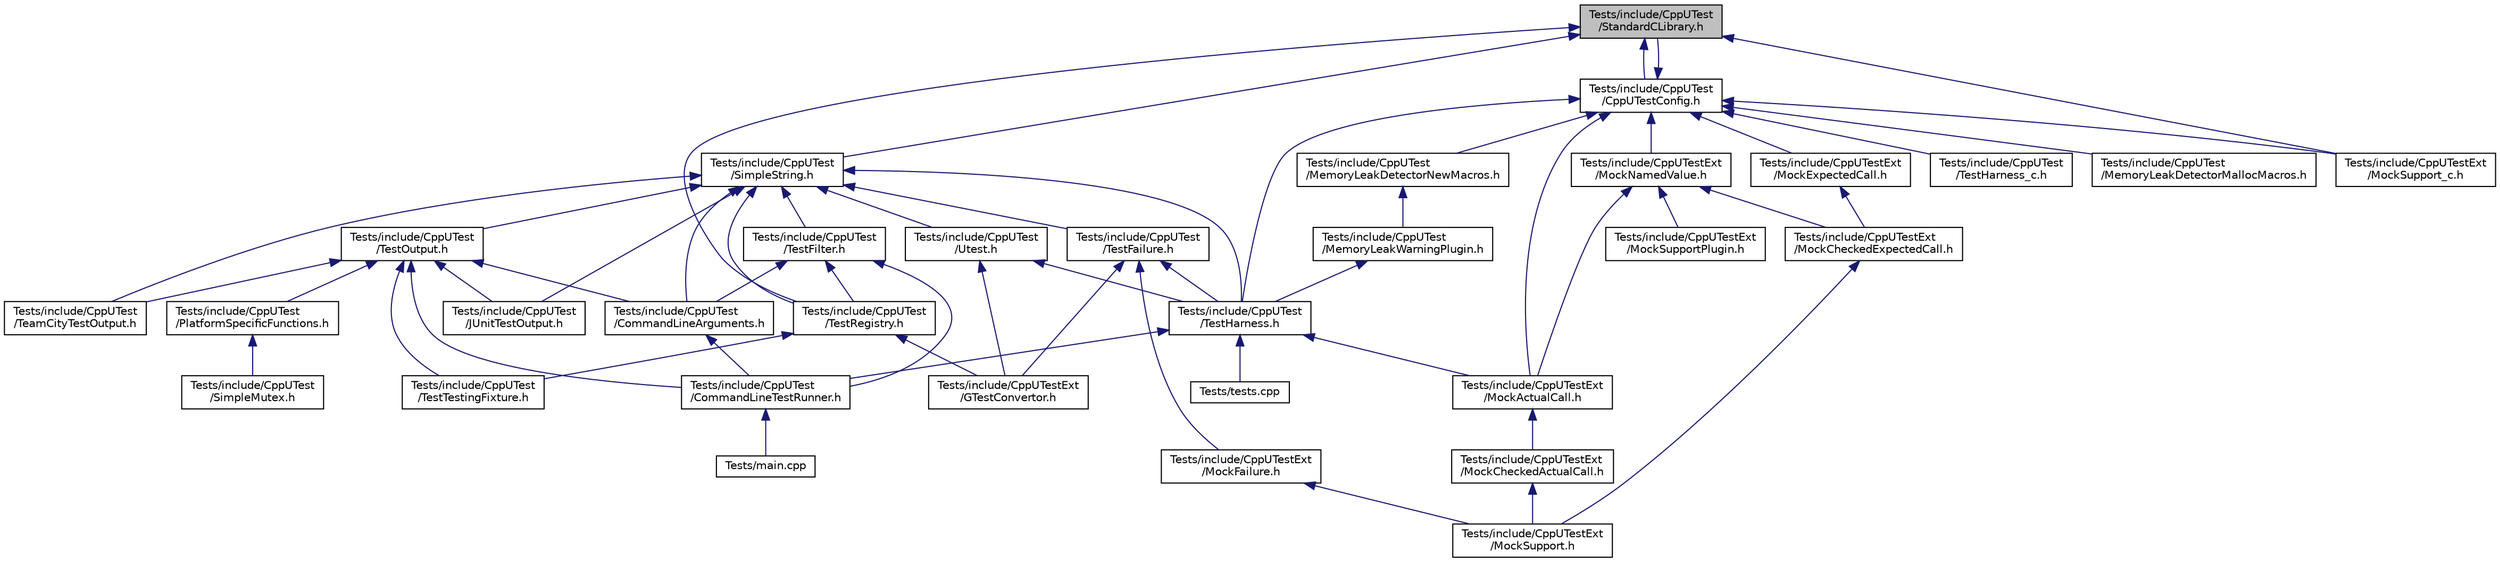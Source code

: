 digraph "Tests/include/CppUTest/StandardCLibrary.h"
{
 // LATEX_PDF_SIZE
  edge [fontname="Helvetica",fontsize="10",labelfontname="Helvetica",labelfontsize="10"];
  node [fontname="Helvetica",fontsize="10",shape=record];
  Node1 [label="Tests/include/CppUTest\l/StandardCLibrary.h",height=0.2,width=0.4,color="black", fillcolor="grey75", style="filled", fontcolor="black",tooltip=" "];
  Node1 -> Node2 [dir="back",color="midnightblue",fontsize="10",style="solid",fontname="Helvetica"];
  Node2 [label="Tests/include/CppUTest\l/CppUTestConfig.h",height=0.2,width=0.4,color="black", fillcolor="white", style="filled",URL="$_cpp_u_test_config_8h.html",tooltip=" "];
  Node2 -> Node3 [dir="back",color="midnightblue",fontsize="10",style="solid",fontname="Helvetica"];
  Node3 [label="Tests/include/CppUTest\l/MemoryLeakDetectorMallocMacros.h",height=0.2,width=0.4,color="black", fillcolor="white", style="filled",URL="$_memory_leak_detector_malloc_macros_8h.html",tooltip=" "];
  Node2 -> Node4 [dir="back",color="midnightblue",fontsize="10",style="solid",fontname="Helvetica"];
  Node4 [label="Tests/include/CppUTest\l/MemoryLeakDetectorNewMacros.h",height=0.2,width=0.4,color="black", fillcolor="white", style="filled",URL="$_memory_leak_detector_new_macros_8h.html",tooltip=" "];
  Node4 -> Node5 [dir="back",color="midnightblue",fontsize="10",style="solid",fontname="Helvetica"];
  Node5 [label="Tests/include/CppUTest\l/MemoryLeakWarningPlugin.h",height=0.2,width=0.4,color="black", fillcolor="white", style="filled",URL="$_memory_leak_warning_plugin_8h.html",tooltip=" "];
  Node5 -> Node6 [dir="back",color="midnightblue",fontsize="10",style="solid",fontname="Helvetica"];
  Node6 [label="Tests/include/CppUTest\l/TestHarness.h",height=0.2,width=0.4,color="black", fillcolor="white", style="filled",URL="$_test_harness_8h.html",tooltip=" "];
  Node6 -> Node7 [dir="back",color="midnightblue",fontsize="10",style="solid",fontname="Helvetica"];
  Node7 [label="Tests/include/CppUTest\l/CommandLineTestRunner.h",height=0.2,width=0.4,color="black", fillcolor="white", style="filled",URL="$_command_line_test_runner_8h.html",tooltip=" "];
  Node7 -> Node8 [dir="back",color="midnightblue",fontsize="10",style="solid",fontname="Helvetica"];
  Node8 [label="Tests/main.cpp",height=0.2,width=0.4,color="black", fillcolor="white", style="filled",URL="$main_8cpp.html",tooltip=" "];
  Node6 -> Node9 [dir="back",color="midnightblue",fontsize="10",style="solid",fontname="Helvetica"];
  Node9 [label="Tests/include/CppUTestExt\l/MockActualCall.h",height=0.2,width=0.4,color="black", fillcolor="white", style="filled",URL="$_mock_actual_call_8h.html",tooltip=" "];
  Node9 -> Node10 [dir="back",color="midnightblue",fontsize="10",style="solid",fontname="Helvetica"];
  Node10 [label="Tests/include/CppUTestExt\l/MockCheckedActualCall.h",height=0.2,width=0.4,color="black", fillcolor="white", style="filled",URL="$_mock_checked_actual_call_8h.html",tooltip=" "];
  Node10 -> Node11 [dir="back",color="midnightblue",fontsize="10",style="solid",fontname="Helvetica"];
  Node11 [label="Tests/include/CppUTestExt\l/MockSupport.h",height=0.2,width=0.4,color="black", fillcolor="white", style="filled",URL="$_mock_support_8h.html",tooltip=" "];
  Node6 -> Node12 [dir="back",color="midnightblue",fontsize="10",style="solid",fontname="Helvetica"];
  Node12 [label="Tests/tests.cpp",height=0.2,width=0.4,color="black", fillcolor="white", style="filled",URL="$tests_8cpp.html",tooltip=" "];
  Node2 -> Node1 [dir="back",color="midnightblue",fontsize="10",style="solid",fontname="Helvetica"];
  Node2 -> Node6 [dir="back",color="midnightblue",fontsize="10",style="solid",fontname="Helvetica"];
  Node2 -> Node13 [dir="back",color="midnightblue",fontsize="10",style="solid",fontname="Helvetica"];
  Node13 [label="Tests/include/CppUTest\l/TestHarness_c.h",height=0.2,width=0.4,color="black", fillcolor="white", style="filled",URL="$_test_harness__c_8h.html",tooltip=" "];
  Node2 -> Node9 [dir="back",color="midnightblue",fontsize="10",style="solid",fontname="Helvetica"];
  Node2 -> Node14 [dir="back",color="midnightblue",fontsize="10",style="solid",fontname="Helvetica"];
  Node14 [label="Tests/include/CppUTestExt\l/MockExpectedCall.h",height=0.2,width=0.4,color="black", fillcolor="white", style="filled",URL="$_mock_expected_call_8h.html",tooltip=" "];
  Node14 -> Node15 [dir="back",color="midnightblue",fontsize="10",style="solid",fontname="Helvetica"];
  Node15 [label="Tests/include/CppUTestExt\l/MockCheckedExpectedCall.h",height=0.2,width=0.4,color="black", fillcolor="white", style="filled",URL="$_mock_checked_expected_call_8h.html",tooltip=" "];
  Node15 -> Node11 [dir="back",color="midnightblue",fontsize="10",style="solid",fontname="Helvetica"];
  Node2 -> Node16 [dir="back",color="midnightblue",fontsize="10",style="solid",fontname="Helvetica"];
  Node16 [label="Tests/include/CppUTestExt\l/MockNamedValue.h",height=0.2,width=0.4,color="black", fillcolor="white", style="filled",URL="$_mock_named_value_8h.html",tooltip=" "];
  Node16 -> Node9 [dir="back",color="midnightblue",fontsize="10",style="solid",fontname="Helvetica"];
  Node16 -> Node15 [dir="back",color="midnightblue",fontsize="10",style="solid",fontname="Helvetica"];
  Node16 -> Node17 [dir="back",color="midnightblue",fontsize="10",style="solid",fontname="Helvetica"];
  Node17 [label="Tests/include/CppUTestExt\l/MockSupportPlugin.h",height=0.2,width=0.4,color="black", fillcolor="white", style="filled",URL="$_mock_support_plugin_8h.html",tooltip=" "];
  Node2 -> Node18 [dir="back",color="midnightblue",fontsize="10",style="solid",fontname="Helvetica"];
  Node18 [label="Tests/include/CppUTestExt\l/MockSupport_c.h",height=0.2,width=0.4,color="black", fillcolor="white", style="filled",URL="$_mock_support__c_8h.html",tooltip=" "];
  Node1 -> Node19 [dir="back",color="midnightblue",fontsize="10",style="solid",fontname="Helvetica"];
  Node19 [label="Tests/include/CppUTest\l/SimpleString.h",height=0.2,width=0.4,color="black", fillcolor="white", style="filled",URL="$_simple_string_8h.html",tooltip=" "];
  Node19 -> Node20 [dir="back",color="midnightblue",fontsize="10",style="solid",fontname="Helvetica"];
  Node20 [label="Tests/include/CppUTest\l/CommandLineArguments.h",height=0.2,width=0.4,color="black", fillcolor="white", style="filled",URL="$_command_line_arguments_8h.html",tooltip=" "];
  Node20 -> Node7 [dir="back",color="midnightblue",fontsize="10",style="solid",fontname="Helvetica"];
  Node19 -> Node21 [dir="back",color="midnightblue",fontsize="10",style="solid",fontname="Helvetica"];
  Node21 [label="Tests/include/CppUTest\l/JUnitTestOutput.h",height=0.2,width=0.4,color="black", fillcolor="white", style="filled",URL="$_j_unit_test_output_8h.html",tooltip=" "];
  Node19 -> Node22 [dir="back",color="midnightblue",fontsize="10",style="solid",fontname="Helvetica"];
  Node22 [label="Tests/include/CppUTest\l/TeamCityTestOutput.h",height=0.2,width=0.4,color="black", fillcolor="white", style="filled",URL="$_team_city_test_output_8h.html",tooltip=" "];
  Node19 -> Node23 [dir="back",color="midnightblue",fontsize="10",style="solid",fontname="Helvetica"];
  Node23 [label="Tests/include/CppUTest\l/TestFailure.h",height=0.2,width=0.4,color="black", fillcolor="white", style="filled",URL="$_test_failure_8h.html",tooltip=" "];
  Node23 -> Node6 [dir="back",color="midnightblue",fontsize="10",style="solid",fontname="Helvetica"];
  Node23 -> Node24 [dir="back",color="midnightblue",fontsize="10",style="solid",fontname="Helvetica"];
  Node24 [label="Tests/include/CppUTestExt\l/GTestConvertor.h",height=0.2,width=0.4,color="black", fillcolor="white", style="filled",URL="$_g_test_convertor_8h.html",tooltip=" "];
  Node23 -> Node25 [dir="back",color="midnightblue",fontsize="10",style="solid",fontname="Helvetica"];
  Node25 [label="Tests/include/CppUTestExt\l/MockFailure.h",height=0.2,width=0.4,color="black", fillcolor="white", style="filled",URL="$_mock_failure_8h.html",tooltip=" "];
  Node25 -> Node11 [dir="back",color="midnightblue",fontsize="10",style="solid",fontname="Helvetica"];
  Node19 -> Node26 [dir="back",color="midnightblue",fontsize="10",style="solid",fontname="Helvetica"];
  Node26 [label="Tests/include/CppUTest\l/TestFilter.h",height=0.2,width=0.4,color="black", fillcolor="white", style="filled",URL="$_test_filter_8h.html",tooltip=" "];
  Node26 -> Node20 [dir="back",color="midnightblue",fontsize="10",style="solid",fontname="Helvetica"];
  Node26 -> Node7 [dir="back",color="midnightblue",fontsize="10",style="solid",fontname="Helvetica"];
  Node26 -> Node27 [dir="back",color="midnightblue",fontsize="10",style="solid",fontname="Helvetica"];
  Node27 [label="Tests/include/CppUTest\l/TestRegistry.h",height=0.2,width=0.4,color="black", fillcolor="white", style="filled",URL="$_test_registry_8h.html",tooltip=" "];
  Node27 -> Node28 [dir="back",color="midnightblue",fontsize="10",style="solid",fontname="Helvetica"];
  Node28 [label="Tests/include/CppUTest\l/TestTestingFixture.h",height=0.2,width=0.4,color="black", fillcolor="white", style="filled",URL="$_test_testing_fixture_8h.html",tooltip=" "];
  Node27 -> Node24 [dir="back",color="midnightblue",fontsize="10",style="solid",fontname="Helvetica"];
  Node19 -> Node6 [dir="back",color="midnightblue",fontsize="10",style="solid",fontname="Helvetica"];
  Node19 -> Node29 [dir="back",color="midnightblue",fontsize="10",style="solid",fontname="Helvetica"];
  Node29 [label="Tests/include/CppUTest\l/TestOutput.h",height=0.2,width=0.4,color="black", fillcolor="white", style="filled",URL="$_test_output_8h.html",tooltip=" "];
  Node29 -> Node20 [dir="back",color="midnightblue",fontsize="10",style="solid",fontname="Helvetica"];
  Node29 -> Node7 [dir="back",color="midnightblue",fontsize="10",style="solid",fontname="Helvetica"];
  Node29 -> Node21 [dir="back",color="midnightblue",fontsize="10",style="solid",fontname="Helvetica"];
  Node29 -> Node30 [dir="back",color="midnightblue",fontsize="10",style="solid",fontname="Helvetica"];
  Node30 [label="Tests/include/CppUTest\l/PlatformSpecificFunctions.h",height=0.2,width=0.4,color="black", fillcolor="white", style="filled",URL="$_platform_specific_functions_8h.html",tooltip=" "];
  Node30 -> Node31 [dir="back",color="midnightblue",fontsize="10",style="solid",fontname="Helvetica"];
  Node31 [label="Tests/include/CppUTest\l/SimpleMutex.h",height=0.2,width=0.4,color="black", fillcolor="white", style="filled",URL="$_simple_mutex_8h.html",tooltip=" "];
  Node29 -> Node22 [dir="back",color="midnightblue",fontsize="10",style="solid",fontname="Helvetica"];
  Node29 -> Node28 [dir="back",color="midnightblue",fontsize="10",style="solid",fontname="Helvetica"];
  Node19 -> Node27 [dir="back",color="midnightblue",fontsize="10",style="solid",fontname="Helvetica"];
  Node19 -> Node32 [dir="back",color="midnightblue",fontsize="10",style="solid",fontname="Helvetica"];
  Node32 [label="Tests/include/CppUTest\l/Utest.h",height=0.2,width=0.4,color="black", fillcolor="white", style="filled",URL="$_utest_8h.html",tooltip=" "];
  Node32 -> Node6 [dir="back",color="midnightblue",fontsize="10",style="solid",fontname="Helvetica"];
  Node32 -> Node24 [dir="back",color="midnightblue",fontsize="10",style="solid",fontname="Helvetica"];
  Node1 -> Node27 [dir="back",color="midnightblue",fontsize="10",style="solid",fontname="Helvetica"];
  Node1 -> Node18 [dir="back",color="midnightblue",fontsize="10",style="solid",fontname="Helvetica"];
}
